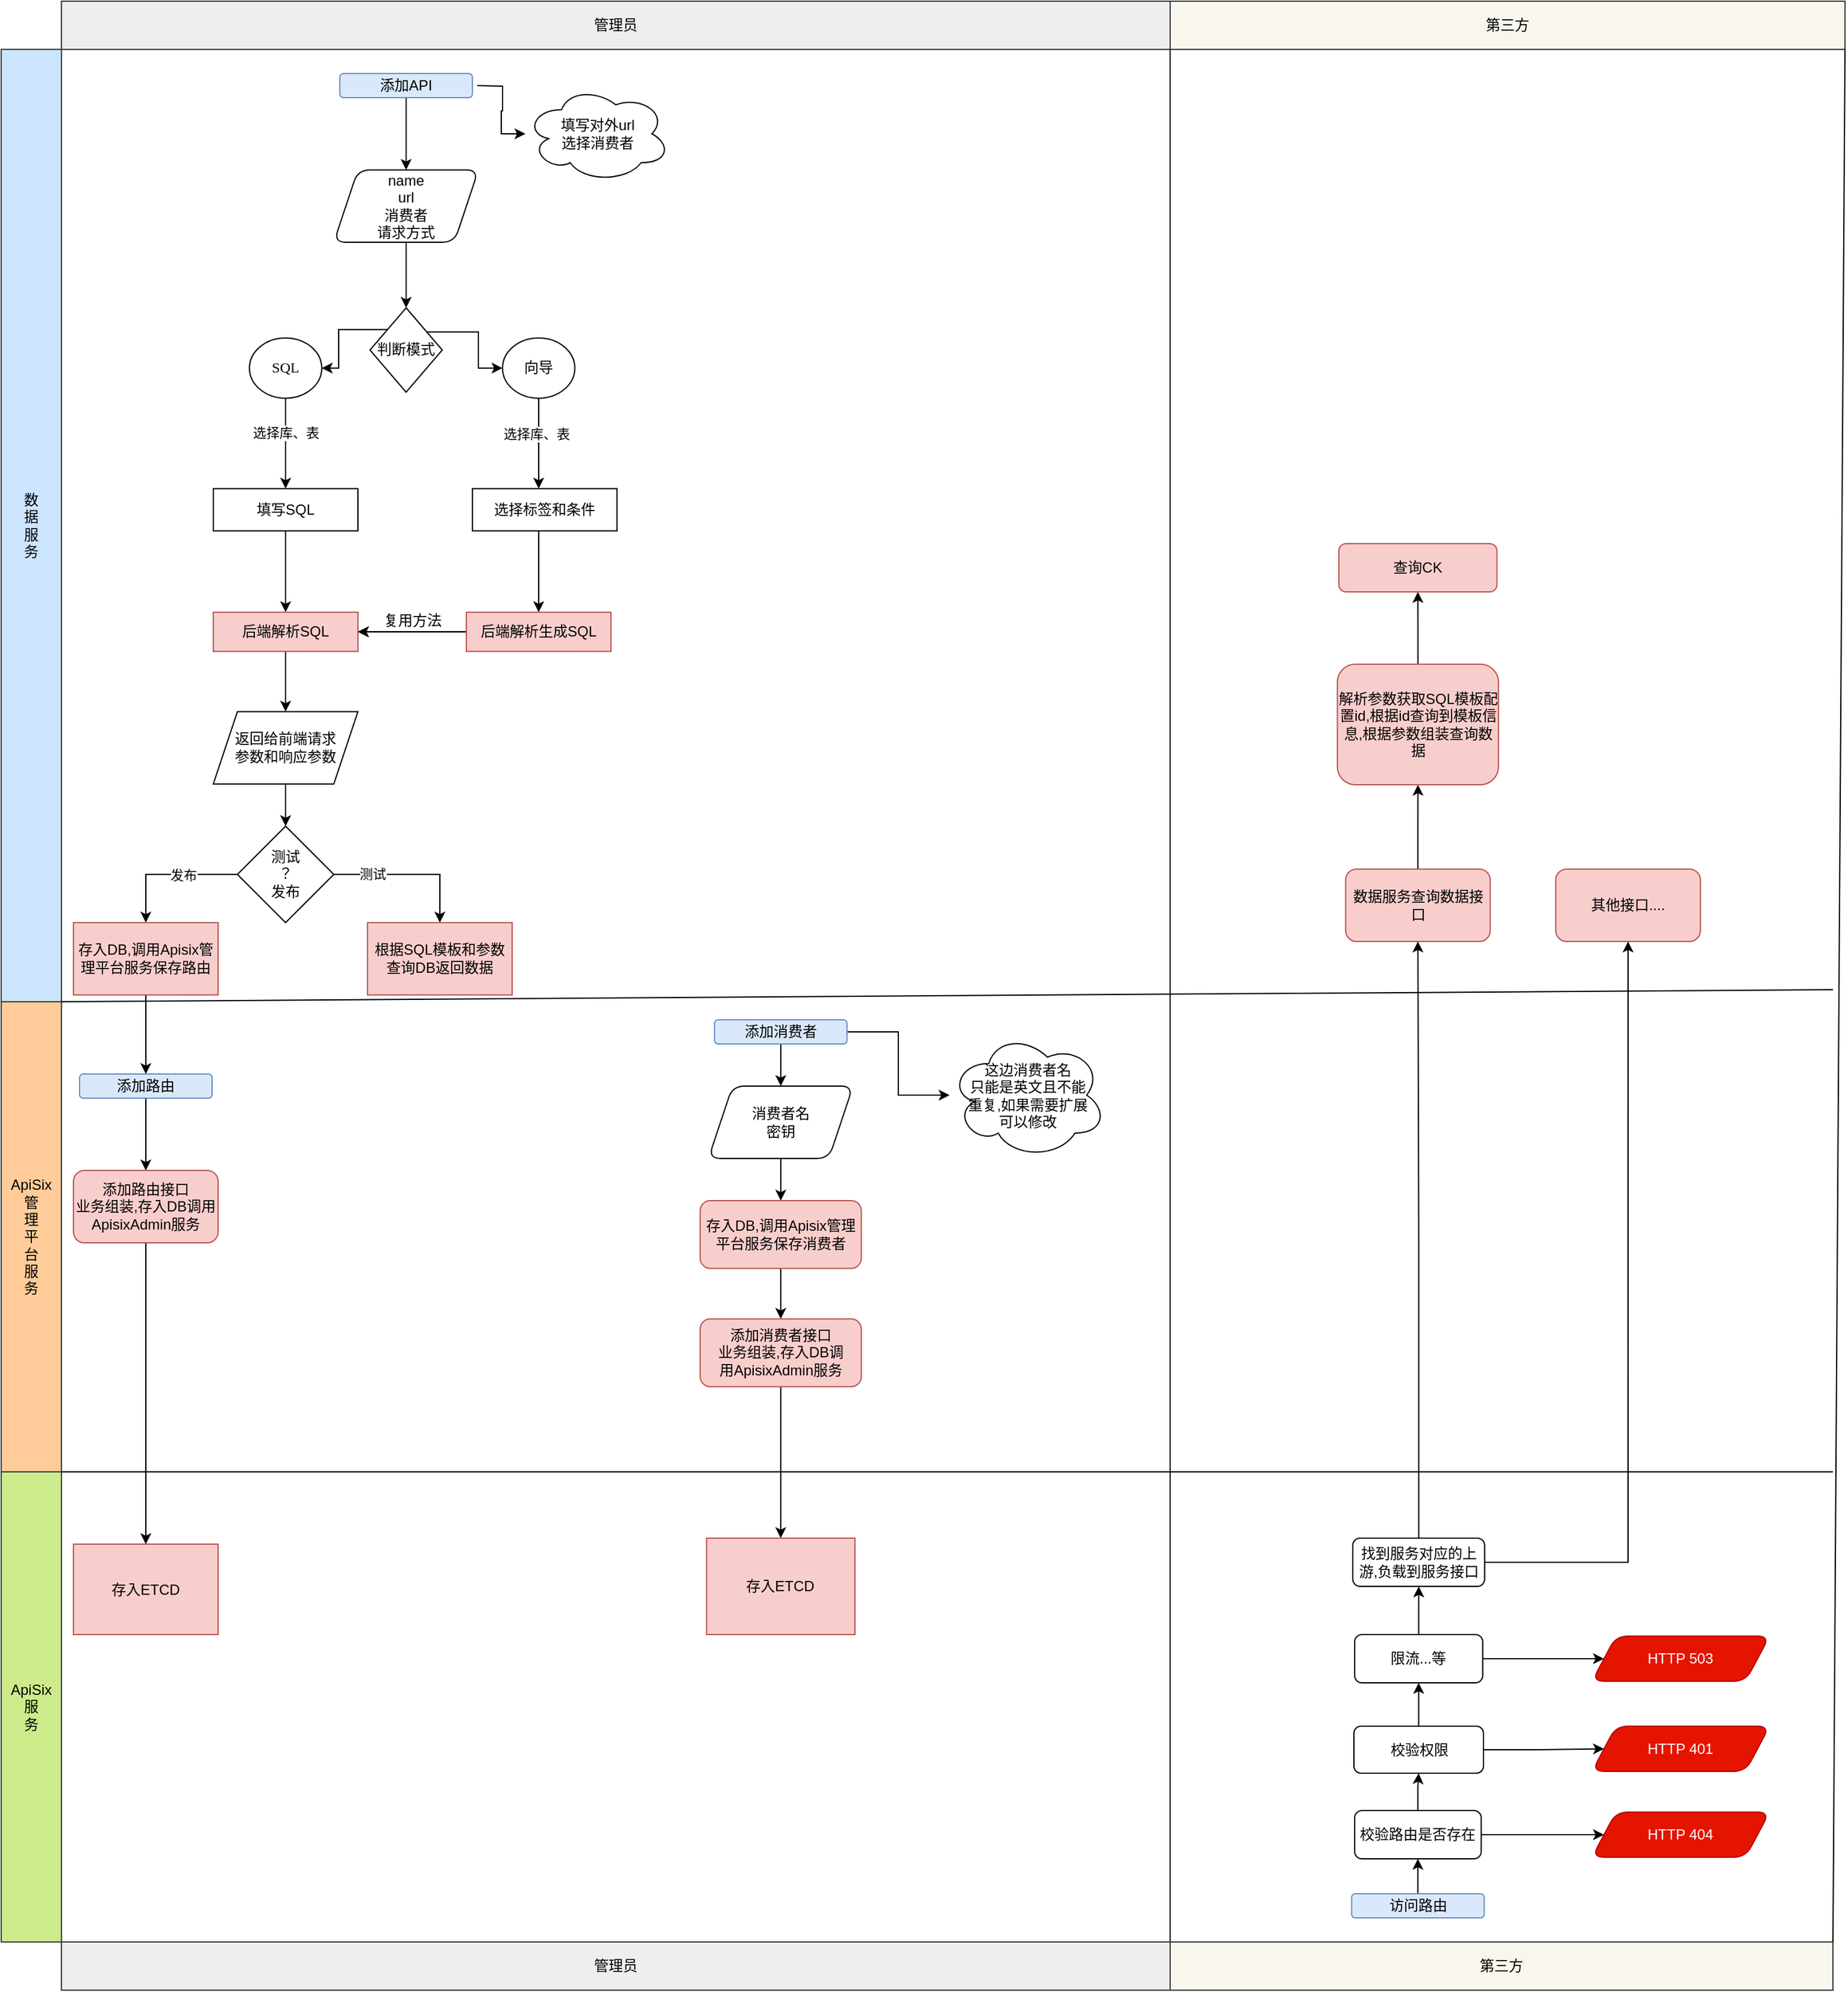 <mxfile version="21.1.0" type="github">
  <diagram id="prtHgNgQTEPvFCAcTncT" name="Page-1">
    <mxGraphModel dx="2593" dy="875" grid="1" gridSize="10" guides="1" tooltips="1" connect="1" arrows="1" fold="1" page="1" pageScale="1" pageWidth="827" pageHeight="1169" math="0" shadow="0">
      <root>
        <mxCell id="0" />
        <mxCell id="1" parent="0" />
        <mxCell id="ZB7MQ0_9RwX-2OkOB3dx-78" value="" style="rounded=0;whiteSpace=wrap;html=1;" vertex="1" parent="1">
          <mxGeometry x="100" y="20" width="1480" height="40" as="geometry" />
        </mxCell>
        <mxCell id="ZB7MQ0_9RwX-2OkOB3dx-80" value="" style="rounded=0;whiteSpace=wrap;html=1;" vertex="1" parent="1">
          <mxGeometry x="50" y="60" width="50" height="1570" as="geometry" />
        </mxCell>
        <mxCell id="ZB7MQ0_9RwX-2OkOB3dx-87" value="数&lt;br&gt;据&lt;br&gt;服&lt;br&gt;务" style="rounded=0;whiteSpace=wrap;html=1;fillColor=#cce5ff;strokeColor=#36393d;" vertex="1" parent="1">
          <mxGeometry x="50" y="60" width="50" height="790" as="geometry" />
        </mxCell>
        <mxCell id="ZB7MQ0_9RwX-2OkOB3dx-88" value="ApiSix&lt;br&gt;管&lt;br&gt;理&lt;br&gt;平&lt;br&gt;台&lt;br&gt;服&lt;br&gt;务" style="rounded=0;whiteSpace=wrap;html=1;fillColor=#ffcc99;strokeColor=#36393d;" vertex="1" parent="1">
          <mxGeometry x="50" y="850" width="50" height="390" as="geometry" />
        </mxCell>
        <mxCell id="ZB7MQ0_9RwX-2OkOB3dx-89" value="ApiSix&lt;br&gt;服&lt;br&gt;务" style="rounded=0;whiteSpace=wrap;html=1;fillColor=#cdeb8b;strokeColor=#36393d;" vertex="1" parent="1">
          <mxGeometry x="50" y="1240" width="50" height="390" as="geometry" />
        </mxCell>
        <mxCell id="ZB7MQ0_9RwX-2OkOB3dx-130" value="" style="edgeStyle=orthogonalEdgeStyle;rounded=0;orthogonalLoop=1;jettySize=auto;html=1;" edge="1" parent="1" target="ZB7MQ0_9RwX-2OkOB3dx-127">
          <mxGeometry relative="1" as="geometry">
            <mxPoint x="445" y="90" as="sourcePoint" />
          </mxGeometry>
        </mxCell>
        <mxCell id="ZB7MQ0_9RwX-2OkOB3dx-107" value="" style="edgeStyle=orthogonalEdgeStyle;rounded=0;orthogonalLoop=1;jettySize=auto;html=1;" edge="1" parent="1" target="ZB7MQ0_9RwX-2OkOB3dx-106">
          <mxGeometry relative="1" as="geometry">
            <mxPoint x="370" y="299.37" as="sourcePoint" />
            <Array as="points">
              <mxPoint x="330" y="292.37" />
              <mxPoint x="330" y="324.37" />
            </Array>
          </mxGeometry>
        </mxCell>
        <mxCell id="ZB7MQ0_9RwX-2OkOB3dx-109" value="" style="edgeStyle=orthogonalEdgeStyle;rounded=0;orthogonalLoop=1;jettySize=auto;html=1;" edge="1" parent="1" source="ZB7MQ0_9RwX-2OkOB3dx-102" target="ZB7MQ0_9RwX-2OkOB3dx-108">
          <mxGeometry relative="1" as="geometry">
            <Array as="points">
              <mxPoint x="446" y="294.37" />
              <mxPoint x="446" y="324.37" />
            </Array>
          </mxGeometry>
        </mxCell>
        <mxCell id="ZB7MQ0_9RwX-2OkOB3dx-102" value="&lt;font face=&quot;Comic Sans MS&quot;&gt;判断模式&lt;/font&gt;" style="rhombus;whiteSpace=wrap;html=1;rounded=0;" vertex="1" parent="1">
          <mxGeometry x="356" y="274.37" width="60" height="70" as="geometry" />
        </mxCell>
        <mxCell id="ZB7MQ0_9RwX-2OkOB3dx-132" value="" style="edgeStyle=orthogonalEdgeStyle;rounded=0;orthogonalLoop=1;jettySize=auto;html=1;" edge="1" parent="1" source="ZB7MQ0_9RwX-2OkOB3dx-106" target="ZB7MQ0_9RwX-2OkOB3dx-131">
          <mxGeometry relative="1" as="geometry" />
        </mxCell>
        <mxCell id="ZB7MQ0_9RwX-2OkOB3dx-135" value="选择库、表" style="edgeLabel;html=1;align=center;verticalAlign=middle;resizable=0;points=[];" vertex="1" connectable="0" parent="ZB7MQ0_9RwX-2OkOB3dx-132">
          <mxGeometry x="-0.238" relative="1" as="geometry">
            <mxPoint as="offset" />
          </mxGeometry>
        </mxCell>
        <mxCell id="ZB7MQ0_9RwX-2OkOB3dx-106" value="&lt;font face=&quot;Comic Sans MS&quot;&gt;SQL&lt;/font&gt;" style="ellipse;whiteSpace=wrap;html=1;rounded=0;" vertex="1" parent="1">
          <mxGeometry x="256" y="299.37" width="60" height="50" as="geometry" />
        </mxCell>
        <mxCell id="ZB7MQ0_9RwX-2OkOB3dx-134" value="" style="edgeStyle=orthogonalEdgeStyle;rounded=0;orthogonalLoop=1;jettySize=auto;html=1;" edge="1" parent="1" source="ZB7MQ0_9RwX-2OkOB3dx-108">
          <mxGeometry relative="1" as="geometry">
            <mxPoint x="496" y="424.37" as="targetPoint" />
          </mxGeometry>
        </mxCell>
        <mxCell id="ZB7MQ0_9RwX-2OkOB3dx-136" value="选择库、表" style="edgeLabel;html=1;align=center;verticalAlign=middle;resizable=0;points=[];" vertex="1" connectable="0" parent="ZB7MQ0_9RwX-2OkOB3dx-134">
          <mxGeometry x="-0.223" y="-2" relative="1" as="geometry">
            <mxPoint as="offset" />
          </mxGeometry>
        </mxCell>
        <mxCell id="ZB7MQ0_9RwX-2OkOB3dx-108" value="&lt;font face=&quot;Comic Sans MS&quot;&gt;向导&lt;/font&gt;" style="ellipse;whiteSpace=wrap;html=1;rounded=0;" vertex="1" parent="1">
          <mxGeometry x="466" y="299.37" width="60" height="50" as="geometry" />
        </mxCell>
        <mxCell id="ZB7MQ0_9RwX-2OkOB3dx-127" value="填写对外url&lt;br&gt;选择消费者" style="ellipse;shape=cloud;whiteSpace=wrap;html=1;" vertex="1" parent="1">
          <mxGeometry x="485" y="90" width="120" height="80" as="geometry" />
        </mxCell>
        <mxCell id="ZB7MQ0_9RwX-2OkOB3dx-139" value="" style="edgeStyle=orthogonalEdgeStyle;rounded=0;orthogonalLoop=1;jettySize=auto;html=1;" edge="1" parent="1" source="ZB7MQ0_9RwX-2OkOB3dx-131" target="ZB7MQ0_9RwX-2OkOB3dx-138">
          <mxGeometry relative="1" as="geometry" />
        </mxCell>
        <mxCell id="ZB7MQ0_9RwX-2OkOB3dx-131" value="填写SQL" style="whiteSpace=wrap;html=1;rounded=0;" vertex="1" parent="1">
          <mxGeometry x="226" y="424.37" width="120" height="35" as="geometry" />
        </mxCell>
        <mxCell id="ZB7MQ0_9RwX-2OkOB3dx-141" value="" style="edgeStyle=orthogonalEdgeStyle;rounded=0;orthogonalLoop=1;jettySize=auto;html=1;" edge="1" parent="1">
          <mxGeometry relative="1" as="geometry">
            <mxPoint x="496" y="459.37" as="sourcePoint" />
            <mxPoint x="496" y="526.87" as="targetPoint" />
          </mxGeometry>
        </mxCell>
        <mxCell id="ZB7MQ0_9RwX-2OkOB3dx-133" value="选择标签和条件" style="whiteSpace=wrap;html=1;rounded=0;" vertex="1" parent="1">
          <mxGeometry x="441" y="424.37" width="120" height="35" as="geometry" />
        </mxCell>
        <mxCell id="ZB7MQ0_9RwX-2OkOB3dx-145" value="" style="edgeStyle=orthogonalEdgeStyle;rounded=0;orthogonalLoop=1;jettySize=auto;html=1;" edge="1" parent="1" source="ZB7MQ0_9RwX-2OkOB3dx-138" target="ZB7MQ0_9RwX-2OkOB3dx-144">
          <mxGeometry relative="1" as="geometry" />
        </mxCell>
        <mxCell id="ZB7MQ0_9RwX-2OkOB3dx-138" value="后端解析SQL" style="whiteSpace=wrap;html=1;rounded=0;fillColor=#f8cecc;strokeColor=#b85450;" vertex="1" parent="1">
          <mxGeometry x="226" y="526.87" width="120" height="32.5" as="geometry" />
        </mxCell>
        <mxCell id="ZB7MQ0_9RwX-2OkOB3dx-146" value="" style="edgeStyle=orthogonalEdgeStyle;rounded=0;orthogonalLoop=1;jettySize=auto;html=1;" edge="1" parent="1" source="ZB7MQ0_9RwX-2OkOB3dx-140" target="ZB7MQ0_9RwX-2OkOB3dx-138">
          <mxGeometry relative="1" as="geometry" />
        </mxCell>
        <mxCell id="ZB7MQ0_9RwX-2OkOB3dx-147" value="" style="edgeStyle=orthogonalEdgeStyle;rounded=0;orthogonalLoop=1;jettySize=auto;html=1;" edge="1" parent="1" source="ZB7MQ0_9RwX-2OkOB3dx-140" target="ZB7MQ0_9RwX-2OkOB3dx-138">
          <mxGeometry relative="1" as="geometry" />
        </mxCell>
        <mxCell id="ZB7MQ0_9RwX-2OkOB3dx-140" value="后端解析生成SQL" style="whiteSpace=wrap;html=1;rounded=0;fillColor=#f8cecc;strokeColor=#b85450;" vertex="1" parent="1">
          <mxGeometry x="436" y="526.87" width="120" height="32.5" as="geometry" />
        </mxCell>
        <mxCell id="ZB7MQ0_9RwX-2OkOB3dx-186" value="" style="edgeStyle=orthogonalEdgeStyle;rounded=0;orthogonalLoop=1;jettySize=auto;html=1;" edge="1" parent="1" source="ZB7MQ0_9RwX-2OkOB3dx-143" target="ZB7MQ0_9RwX-2OkOB3dx-185">
          <mxGeometry relative="1" as="geometry" />
        </mxCell>
        <mxCell id="ZB7MQ0_9RwX-2OkOB3dx-143" value="添加API" style="rounded=1;whiteSpace=wrap;html=1;fillColor=#dae8fc;strokeColor=#6c8ebf;gradientColor=none;glass=0;shadow=0;" vertex="1" parent="1">
          <mxGeometry x="331" y="80" width="110" height="20" as="geometry" />
        </mxCell>
        <mxCell id="ZB7MQ0_9RwX-2OkOB3dx-155" value="" style="edgeStyle=orthogonalEdgeStyle;rounded=0;orthogonalLoop=1;jettySize=auto;html=1;" edge="1" parent="1" source="ZB7MQ0_9RwX-2OkOB3dx-144" target="ZB7MQ0_9RwX-2OkOB3dx-154">
          <mxGeometry relative="1" as="geometry" />
        </mxCell>
        <mxCell id="ZB7MQ0_9RwX-2OkOB3dx-144" value="返回给前端请求&lt;br&gt;参数和响应参数" style="shape=parallelogram;perimeter=parallelogramPerimeter;whiteSpace=wrap;html=1;fixedSize=1;rounded=0;" vertex="1" parent="1">
          <mxGeometry x="226" y="609.37" width="120" height="60" as="geometry" />
        </mxCell>
        <mxCell id="ZB7MQ0_9RwX-2OkOB3dx-148" value="复用方法" style="text;html=1;align=center;verticalAlign=middle;resizable=0;points=[];autosize=1;strokeColor=none;fillColor=none;" vertex="1" parent="1">
          <mxGeometry x="356" y="519.37" width="70" height="30" as="geometry" />
        </mxCell>
        <mxCell id="ZB7MQ0_9RwX-2OkOB3dx-193" value="" style="edgeStyle=orthogonalEdgeStyle;rounded=0;orthogonalLoop=1;jettySize=auto;html=1;" edge="1" parent="1" source="ZB7MQ0_9RwX-2OkOB3dx-149" target="ZB7MQ0_9RwX-2OkOB3dx-192">
          <mxGeometry relative="1" as="geometry" />
        </mxCell>
        <mxCell id="ZB7MQ0_9RwX-2OkOB3dx-149" value="存入DB,调用Apisix管理平台&lt;span style=&quot;border-color: var(--border-color); text-align: left; background-color: initial;&quot; class=&quot;custom-cursor-default-hover&quot;&gt;服务保存路由&lt;/span&gt;" style="whiteSpace=wrap;html=1;rounded=0;fillColor=#f8cecc;strokeColor=#b85450;" vertex="1" parent="1">
          <mxGeometry x="110" y="784.37" width="120" height="60" as="geometry" />
        </mxCell>
        <mxCell id="ZB7MQ0_9RwX-2OkOB3dx-152" value="存入ETCD" style="whiteSpace=wrap;html=1;rounded=0;fillColor=#f8cecc;strokeColor=#b85450;" vertex="1" parent="1">
          <mxGeometry x="110" y="1300" width="120" height="75" as="geometry" />
        </mxCell>
        <mxCell id="ZB7MQ0_9RwX-2OkOB3dx-159" value="" style="edgeStyle=orthogonalEdgeStyle;rounded=0;orthogonalLoop=1;jettySize=auto;html=1;entryX=0.5;entryY=0;entryDx=0;entryDy=0;" edge="1" parent="1" source="ZB7MQ0_9RwX-2OkOB3dx-154" target="ZB7MQ0_9RwX-2OkOB3dx-149">
          <mxGeometry relative="1" as="geometry">
            <mxPoint x="286" y="874.37" as="targetPoint" />
          </mxGeometry>
        </mxCell>
        <mxCell id="ZB7MQ0_9RwX-2OkOB3dx-168" value="发布" style="edgeLabel;html=1;align=center;verticalAlign=middle;resizable=0;points=[];" vertex="1" connectable="0" parent="ZB7MQ0_9RwX-2OkOB3dx-159">
          <mxGeometry x="-0.228" relative="1" as="geometry">
            <mxPoint as="offset" />
          </mxGeometry>
        </mxCell>
        <mxCell id="ZB7MQ0_9RwX-2OkOB3dx-167" value="" style="edgeStyle=orthogonalEdgeStyle;rounded=0;orthogonalLoop=1;jettySize=auto;html=1;entryX=0.5;entryY=0;entryDx=0;entryDy=0;" edge="1" parent="1" source="ZB7MQ0_9RwX-2OkOB3dx-154" target="ZB7MQ0_9RwX-2OkOB3dx-162">
          <mxGeometry relative="1" as="geometry">
            <mxPoint x="406" y="744.37" as="targetPoint" />
          </mxGeometry>
        </mxCell>
        <mxCell id="ZB7MQ0_9RwX-2OkOB3dx-169" value="测试" style="edgeLabel;html=1;align=center;verticalAlign=middle;resizable=0;points=[];" vertex="1" connectable="0" parent="ZB7MQ0_9RwX-2OkOB3dx-167">
          <mxGeometry x="-0.502" y="1" relative="1" as="geometry">
            <mxPoint as="offset" />
          </mxGeometry>
        </mxCell>
        <mxCell id="ZB7MQ0_9RwX-2OkOB3dx-154" value="测试&lt;br&gt;？&lt;br&gt;发布" style="rhombus;whiteSpace=wrap;html=1;rounded=0;" vertex="1" parent="1">
          <mxGeometry x="246" y="704.37" width="80" height="80" as="geometry" />
        </mxCell>
        <mxCell id="ZB7MQ0_9RwX-2OkOB3dx-162" value="根据SQL模板和参数&lt;br&gt;查询DB返回数据" style="whiteSpace=wrap;html=1;rounded=0;fillColor=#f8cecc;strokeColor=#b85450;" vertex="1" parent="1">
          <mxGeometry x="354" y="784.37" width="120" height="60" as="geometry" />
        </mxCell>
        <mxCell id="ZB7MQ0_9RwX-2OkOB3dx-178" value="" style="edgeStyle=orthogonalEdgeStyle;rounded=0;orthogonalLoop=1;jettySize=auto;html=1;" edge="1" parent="1" source="ZB7MQ0_9RwX-2OkOB3dx-171" target="ZB7MQ0_9RwX-2OkOB3dx-177">
          <mxGeometry relative="1" as="geometry" />
        </mxCell>
        <mxCell id="ZB7MQ0_9RwX-2OkOB3dx-180" value="" style="edgeStyle=orthogonalEdgeStyle;rounded=0;orthogonalLoop=1;jettySize=auto;html=1;" edge="1" parent="1" source="ZB7MQ0_9RwX-2OkOB3dx-171" target="ZB7MQ0_9RwX-2OkOB3dx-179">
          <mxGeometry relative="1" as="geometry" />
        </mxCell>
        <mxCell id="ZB7MQ0_9RwX-2OkOB3dx-171" value="添加消费者" style="rounded=1;whiteSpace=wrap;html=1;fillColor=#dae8fc;strokeColor=#6c8ebf;gradientColor=none;glass=0;shadow=0;" vertex="1" parent="1">
          <mxGeometry x="641.88" y="865" width="110" height="20" as="geometry" />
        </mxCell>
        <mxCell id="ZB7MQ0_9RwX-2OkOB3dx-172" style="edgeStyle=orthogonalEdgeStyle;rounded=0;orthogonalLoop=1;jettySize=auto;html=1;exitX=0.5;exitY=1;exitDx=0;exitDy=0;" edge="1" parent="1" source="ZB7MQ0_9RwX-2OkOB3dx-171" target="ZB7MQ0_9RwX-2OkOB3dx-171">
          <mxGeometry relative="1" as="geometry" />
        </mxCell>
        <mxCell id="ZB7MQ0_9RwX-2OkOB3dx-176" value="" style="edgeStyle=orthogonalEdgeStyle;rounded=0;orthogonalLoop=1;jettySize=auto;html=1;" edge="1" parent="1" source="ZB7MQ0_9RwX-2OkOB3dx-173" target="ZB7MQ0_9RwX-2OkOB3dx-175">
          <mxGeometry relative="1" as="geometry" />
        </mxCell>
        <mxCell id="ZB7MQ0_9RwX-2OkOB3dx-173" value="存入DB,调用Apisix管理平台服务保存消费者" style="whiteSpace=wrap;html=1;rounded=1;glass=0;shadow=0;fillColor=#f8cecc;strokeColor=#b85450;" vertex="1" parent="1">
          <mxGeometry x="630" y="1015" width="133.75" height="56.25" as="geometry" />
        </mxCell>
        <mxCell id="ZB7MQ0_9RwX-2OkOB3dx-208" value="" style="edgeStyle=orthogonalEdgeStyle;rounded=0;orthogonalLoop=1;jettySize=auto;html=1;entryX=0.5;entryY=0;entryDx=0;entryDy=0;" edge="1" parent="1" source="ZB7MQ0_9RwX-2OkOB3dx-175" target="ZB7MQ0_9RwX-2OkOB3dx-206">
          <mxGeometry relative="1" as="geometry">
            <mxPoint x="696.875" y="1249.37" as="targetPoint" />
          </mxGeometry>
        </mxCell>
        <mxCell id="ZB7MQ0_9RwX-2OkOB3dx-175" value="添加消费者接口&lt;br&gt;业务组装,存入DB调&lt;br&gt;用ApisixAdmin服务" style="whiteSpace=wrap;html=1;rounded=1;glass=0;shadow=0;fillColor=#f8cecc;strokeColor=#b85450;" vertex="1" parent="1">
          <mxGeometry x="630" y="1113.12" width="133.75" height="56.25" as="geometry" />
        </mxCell>
        <mxCell id="ZB7MQ0_9RwX-2OkOB3dx-177" value="这边消费者名&lt;br&gt;只能是英文且不能&lt;br&gt;重复,如果需要扩展&lt;br&gt;可以修改" style="ellipse;shape=cloud;whiteSpace=wrap;html=1;rounded=1;glass=0;shadow=0;" vertex="1" parent="1">
          <mxGeometry x="837" y="875" width="130" height="105" as="geometry" />
        </mxCell>
        <mxCell id="ZB7MQ0_9RwX-2OkOB3dx-181" value="" style="edgeStyle=orthogonalEdgeStyle;rounded=0;orthogonalLoop=1;jettySize=auto;html=1;" edge="1" parent="1" source="ZB7MQ0_9RwX-2OkOB3dx-179" target="ZB7MQ0_9RwX-2OkOB3dx-173">
          <mxGeometry relative="1" as="geometry" />
        </mxCell>
        <mxCell id="ZB7MQ0_9RwX-2OkOB3dx-179" value="消费者名&lt;br&gt;密钥" style="shape=parallelogram;perimeter=parallelogramPerimeter;whiteSpace=wrap;html=1;fixedSize=1;rounded=1;glass=0;shadow=0;" vertex="1" parent="1">
          <mxGeometry x="636.87" y="920" width="120" height="60" as="geometry" />
        </mxCell>
        <mxCell id="ZB7MQ0_9RwX-2OkOB3dx-190" value="" style="edgeStyle=orthogonalEdgeStyle;rounded=0;orthogonalLoop=1;jettySize=auto;html=1;" edge="1" parent="1" source="ZB7MQ0_9RwX-2OkOB3dx-185" target="ZB7MQ0_9RwX-2OkOB3dx-102">
          <mxGeometry relative="1" as="geometry" />
        </mxCell>
        <mxCell id="ZB7MQ0_9RwX-2OkOB3dx-185" value="name&lt;br&gt;url&lt;br&gt;消费者&lt;br&gt;请求方式" style="shape=parallelogram;perimeter=parallelogramPerimeter;whiteSpace=wrap;html=1;fixedSize=1;rounded=1;glass=0;shadow=0;" vertex="1" parent="1">
          <mxGeometry x="326" y="160" width="120" height="60" as="geometry" />
        </mxCell>
        <mxCell id="ZB7MQ0_9RwX-2OkOB3dx-196" value="" style="edgeStyle=orthogonalEdgeStyle;rounded=0;orthogonalLoop=1;jettySize=auto;html=1;" edge="1" parent="1" source="ZB7MQ0_9RwX-2OkOB3dx-192" target="ZB7MQ0_9RwX-2OkOB3dx-195">
          <mxGeometry relative="1" as="geometry" />
        </mxCell>
        <mxCell id="ZB7MQ0_9RwX-2OkOB3dx-192" value="添加路由" style="rounded=1;whiteSpace=wrap;html=1;fillColor=#dae8fc;strokeColor=#6c8ebf;gradientColor=none;glass=0;shadow=0;" vertex="1" parent="1">
          <mxGeometry x="115" y="910" width="110" height="20" as="geometry" />
        </mxCell>
        <mxCell id="ZB7MQ0_9RwX-2OkOB3dx-199" value="" style="edgeStyle=orthogonalEdgeStyle;rounded=0;orthogonalLoop=1;jettySize=auto;html=1;entryX=0.5;entryY=0;entryDx=0;entryDy=0;" edge="1" parent="1" source="ZB7MQ0_9RwX-2OkOB3dx-195" target="ZB7MQ0_9RwX-2OkOB3dx-152">
          <mxGeometry relative="1" as="geometry">
            <mxPoint x="170" y="1120" as="targetPoint" />
          </mxGeometry>
        </mxCell>
        <mxCell id="ZB7MQ0_9RwX-2OkOB3dx-195" value="添加路由接口&lt;br style=&quot;border-color: var(--border-color);&quot;&gt;业务组装,存入DB调用&lt;br style=&quot;border-color: var(--border-color);&quot;&gt;ApisixAdmin服务" style="whiteSpace=wrap;html=1;rounded=1;glass=0;shadow=0;fillColor=#f8cecc;strokeColor=#b85450;" vertex="1" parent="1">
          <mxGeometry x="110" y="990" width="120" height="60" as="geometry" />
        </mxCell>
        <mxCell id="ZB7MQ0_9RwX-2OkOB3dx-202" value="管理员" style="rounded=0;whiteSpace=wrap;html=1;fillColor=#eeeeee;strokeColor=#36393d;" vertex="1" parent="1">
          <mxGeometry x="100" y="20" width="920" height="40" as="geometry" />
        </mxCell>
        <mxCell id="ZB7MQ0_9RwX-2OkOB3dx-204" value="第三方" style="rounded=0;whiteSpace=wrap;html=1;fillColor=#f9f7ed;strokeColor=#36393d;" vertex="1" parent="1">
          <mxGeometry x="1020" y="20" width="560" height="40" as="geometry" />
        </mxCell>
        <mxCell id="ZB7MQ0_9RwX-2OkOB3dx-206" value="存入ETCD" style="whiteSpace=wrap;html=1;rounded=0;fillColor=#f8cecc;strokeColor=#b85450;" vertex="1" parent="1">
          <mxGeometry x="635.3" y="1295" width="123.13" height="80" as="geometry" />
        </mxCell>
        <mxCell id="ZB7MQ0_9RwX-2OkOB3dx-211" value="" style="endArrow=none;html=1;rounded=0;exitX=1;exitY=0;exitDx=0;exitDy=0;" edge="1" parent="1" source="ZB7MQ0_9RwX-2OkOB3dx-218">
          <mxGeometry width="50" height="50" relative="1" as="geometry">
            <mxPoint x="1020" y="1520" as="sourcePoint" />
            <mxPoint x="1020" y="60" as="targetPoint" />
          </mxGeometry>
        </mxCell>
        <mxCell id="ZB7MQ0_9RwX-2OkOB3dx-213" value="" style="endArrow=none;html=1;rounded=0;" edge="1" parent="1">
          <mxGeometry width="50" height="50" relative="1" as="geometry">
            <mxPoint x="100" y="1240" as="sourcePoint" />
            <mxPoint x="1570" y="1240" as="targetPoint" />
          </mxGeometry>
        </mxCell>
        <mxCell id="ZB7MQ0_9RwX-2OkOB3dx-214" value="" style="endArrow=none;html=1;rounded=0;" edge="1" parent="1">
          <mxGeometry width="50" height="50" relative="1" as="geometry">
            <mxPoint x="100" y="850" as="sourcePoint" />
            <mxPoint x="1570" y="840" as="targetPoint" />
          </mxGeometry>
        </mxCell>
        <mxCell id="ZB7MQ0_9RwX-2OkOB3dx-217" value="" style="rounded=0;whiteSpace=wrap;html=1;" vertex="1" parent="1">
          <mxGeometry x="100" y="1630" width="1470" height="40" as="geometry" />
        </mxCell>
        <mxCell id="ZB7MQ0_9RwX-2OkOB3dx-218" value="管理员" style="rounded=0;whiteSpace=wrap;html=1;fillColor=#eeeeee;strokeColor=#36393d;" vertex="1" parent="1">
          <mxGeometry x="100" y="1630" width="920" height="40" as="geometry" />
        </mxCell>
        <mxCell id="ZB7MQ0_9RwX-2OkOB3dx-219" value="第三方" style="rounded=0;whiteSpace=wrap;html=1;fillColor=#f9f7ed;strokeColor=#36393d;" vertex="1" parent="1">
          <mxGeometry x="1020" y="1630" width="550" height="40" as="geometry" />
        </mxCell>
        <mxCell id="ZB7MQ0_9RwX-2OkOB3dx-224" value="" style="edgeStyle=orthogonalEdgeStyle;rounded=0;orthogonalLoop=1;jettySize=auto;html=1;" edge="1" parent="1" source="ZB7MQ0_9RwX-2OkOB3dx-222" target="ZB7MQ0_9RwX-2OkOB3dx-223">
          <mxGeometry relative="1" as="geometry" />
        </mxCell>
        <mxCell id="ZB7MQ0_9RwX-2OkOB3dx-222" value="访问路由" style="rounded=1;whiteSpace=wrap;html=1;fillColor=#dae8fc;strokeColor=#6c8ebf;gradientColor=none;glass=0;shadow=0;" vertex="1" parent="1">
          <mxGeometry x="1170.63" y="1590" width="110" height="20" as="geometry" />
        </mxCell>
        <mxCell id="ZB7MQ0_9RwX-2OkOB3dx-226" value="" style="edgeStyle=orthogonalEdgeStyle;rounded=0;orthogonalLoop=1;jettySize=auto;html=1;" edge="1" parent="1" source="ZB7MQ0_9RwX-2OkOB3dx-223" target="ZB7MQ0_9RwX-2OkOB3dx-225">
          <mxGeometry relative="1" as="geometry" />
        </mxCell>
        <mxCell id="ZB7MQ0_9RwX-2OkOB3dx-252" value="" style="edgeStyle=orthogonalEdgeStyle;rounded=0;orthogonalLoop=1;jettySize=auto;html=1;" edge="1" parent="1" source="ZB7MQ0_9RwX-2OkOB3dx-223" target="ZB7MQ0_9RwX-2OkOB3dx-251">
          <mxGeometry relative="1" as="geometry" />
        </mxCell>
        <mxCell id="ZB7MQ0_9RwX-2OkOB3dx-223" value="校验路由是否存在" style="whiteSpace=wrap;html=1;rounded=1;glass=0;shadow=0;" vertex="1" parent="1">
          <mxGeometry x="1173.13" y="1521" width="105" height="40" as="geometry" />
        </mxCell>
        <mxCell id="ZB7MQ0_9RwX-2OkOB3dx-228" value="" style="edgeStyle=orthogonalEdgeStyle;rounded=0;orthogonalLoop=1;jettySize=auto;html=1;" edge="1" parent="1" source="ZB7MQ0_9RwX-2OkOB3dx-225" target="ZB7MQ0_9RwX-2OkOB3dx-227">
          <mxGeometry relative="1" as="geometry" />
        </mxCell>
        <mxCell id="ZB7MQ0_9RwX-2OkOB3dx-250" value="" style="edgeStyle=orthogonalEdgeStyle;rounded=0;orthogonalLoop=1;jettySize=auto;html=1;" edge="1" parent="1" source="ZB7MQ0_9RwX-2OkOB3dx-225" target="ZB7MQ0_9RwX-2OkOB3dx-249">
          <mxGeometry relative="1" as="geometry" />
        </mxCell>
        <mxCell id="ZB7MQ0_9RwX-2OkOB3dx-225" value="校验权限" style="whiteSpace=wrap;html=1;rounded=1;glass=0;shadow=0;" vertex="1" parent="1">
          <mxGeometry x="1172.5" y="1451" width="107.5" height="39" as="geometry" />
        </mxCell>
        <mxCell id="ZB7MQ0_9RwX-2OkOB3dx-230" value="" style="edgeStyle=orthogonalEdgeStyle;rounded=0;orthogonalLoop=1;jettySize=auto;html=1;" edge="1" parent="1" source="ZB7MQ0_9RwX-2OkOB3dx-227" target="ZB7MQ0_9RwX-2OkOB3dx-229">
          <mxGeometry relative="1" as="geometry" />
        </mxCell>
        <mxCell id="ZB7MQ0_9RwX-2OkOB3dx-248" value="" style="edgeStyle=orthogonalEdgeStyle;rounded=0;orthogonalLoop=1;jettySize=auto;html=1;" edge="1" parent="1" source="ZB7MQ0_9RwX-2OkOB3dx-227" target="ZB7MQ0_9RwX-2OkOB3dx-247">
          <mxGeometry relative="1" as="geometry" />
        </mxCell>
        <mxCell id="ZB7MQ0_9RwX-2OkOB3dx-227" value="限流...等" style="whiteSpace=wrap;html=1;rounded=1;glass=0;shadow=0;" vertex="1" parent="1">
          <mxGeometry x="1173.13" y="1375" width="106.25" height="40" as="geometry" />
        </mxCell>
        <mxCell id="ZB7MQ0_9RwX-2OkOB3dx-234" value="" style="edgeStyle=orthogonalEdgeStyle;rounded=0;orthogonalLoop=1;jettySize=auto;html=1;" edge="1" parent="1" source="ZB7MQ0_9RwX-2OkOB3dx-229" target="ZB7MQ0_9RwX-2OkOB3dx-233">
          <mxGeometry relative="1" as="geometry" />
        </mxCell>
        <mxCell id="ZB7MQ0_9RwX-2OkOB3dx-239" value="" style="edgeStyle=orthogonalEdgeStyle;rounded=0;orthogonalLoop=1;jettySize=auto;html=1;entryX=0.5;entryY=1;entryDx=0;entryDy=0;" edge="1" parent="1" source="ZB7MQ0_9RwX-2OkOB3dx-229" target="ZB7MQ0_9RwX-2OkOB3dx-237">
          <mxGeometry relative="1" as="geometry">
            <mxPoint x="1370.03" y="1229" as="targetPoint" />
          </mxGeometry>
        </mxCell>
        <mxCell id="ZB7MQ0_9RwX-2OkOB3dx-229" value="找到服务对应的上游,负载到服务接口" style="whiteSpace=wrap;html=1;rounded=1;glass=0;shadow=0;" vertex="1" parent="1">
          <mxGeometry x="1171.57" y="1295" width="109.38" height="40" as="geometry" />
        </mxCell>
        <mxCell id="ZB7MQ0_9RwX-2OkOB3dx-236" value="" style="edgeStyle=orthogonalEdgeStyle;rounded=0;orthogonalLoop=1;jettySize=auto;html=1;" edge="1" parent="1" source="ZB7MQ0_9RwX-2OkOB3dx-233" target="ZB7MQ0_9RwX-2OkOB3dx-235">
          <mxGeometry relative="1" as="geometry" />
        </mxCell>
        <mxCell id="ZB7MQ0_9RwX-2OkOB3dx-233" value="数据服务查询数据接口" style="whiteSpace=wrap;html=1;rounded=1;glass=0;shadow=0;fillColor=#f8cecc;strokeColor=#b85450;" vertex="1" parent="1">
          <mxGeometry x="1165.625" y="740" width="120" height="60" as="geometry" />
        </mxCell>
        <mxCell id="ZB7MQ0_9RwX-2OkOB3dx-241" value="" style="edgeStyle=orthogonalEdgeStyle;rounded=0;orthogonalLoop=1;jettySize=auto;html=1;" edge="1" parent="1" source="ZB7MQ0_9RwX-2OkOB3dx-235" target="ZB7MQ0_9RwX-2OkOB3dx-240">
          <mxGeometry relative="1" as="geometry" />
        </mxCell>
        <mxCell id="ZB7MQ0_9RwX-2OkOB3dx-235" value="解析参数获取SQL模板配置id,根据id查询到模板信息,根据参数组装查询数据" style="whiteSpace=wrap;html=1;rounded=1;glass=0;shadow=0;fillColor=#f8cecc;strokeColor=#b85450;" vertex="1" parent="1">
          <mxGeometry x="1158.79" y="570" width="133.66" height="100" as="geometry" />
        </mxCell>
        <mxCell id="ZB7MQ0_9RwX-2OkOB3dx-237" value="其他接口...." style="whiteSpace=wrap;html=1;rounded=1;glass=0;shadow=0;fillColor=#f8cecc;strokeColor=#b85450;" vertex="1" parent="1">
          <mxGeometry x="1340.005" y="740" width="120" height="60" as="geometry" />
        </mxCell>
        <mxCell id="ZB7MQ0_9RwX-2OkOB3dx-240" value="查询CK" style="whiteSpace=wrap;html=1;rounded=1;glass=0;shadow=0;fillColor=#f8cecc;strokeColor=#b85450;" vertex="1" parent="1">
          <mxGeometry x="1160.01" y="470" width="131.21" height="40" as="geometry" />
        </mxCell>
        <mxCell id="ZB7MQ0_9RwX-2OkOB3dx-242" value="" style="endArrow=none;html=1;rounded=0;exitX=1;exitY=0;exitDx=0;exitDy=0;" edge="1" parent="1" source="ZB7MQ0_9RwX-2OkOB3dx-219">
          <mxGeometry width="50" height="50" relative="1" as="geometry">
            <mxPoint x="1530" y="110" as="sourcePoint" />
            <mxPoint x="1580" y="60" as="targetPoint" />
          </mxGeometry>
        </mxCell>
        <mxCell id="ZB7MQ0_9RwX-2OkOB3dx-247" value="HTTP 503" style="shape=parallelogram;perimeter=parallelogramPerimeter;whiteSpace=wrap;html=1;fixedSize=1;rounded=1;glass=0;shadow=0;fillColor=#e51400;fontColor=#ffffff;strokeColor=#B20000;" vertex="1" parent="1">
          <mxGeometry x="1370" y="1376.25" width="147.49" height="37.5" as="geometry" />
        </mxCell>
        <mxCell id="ZB7MQ0_9RwX-2OkOB3dx-249" value="HTTP 401" style="shape=parallelogram;perimeter=parallelogramPerimeter;whiteSpace=wrap;html=1;fixedSize=1;rounded=1;glass=0;shadow=0;fillColor=#e51400;fontColor=#ffffff;strokeColor=#B20000;" vertex="1" parent="1">
          <mxGeometry x="1370" y="1451" width="147.49" height="37.5" as="geometry" />
        </mxCell>
        <mxCell id="ZB7MQ0_9RwX-2OkOB3dx-251" value="HTTP 404" style="shape=parallelogram;perimeter=parallelogramPerimeter;whiteSpace=wrap;html=1;fixedSize=1;rounded=1;glass=0;shadow=0;fillColor=#e51400;fontColor=#ffffff;strokeColor=#B20000;" vertex="1" parent="1">
          <mxGeometry x="1370" y="1522.25" width="147.49" height="37.5" as="geometry" />
        </mxCell>
      </root>
    </mxGraphModel>
  </diagram>
</mxfile>
